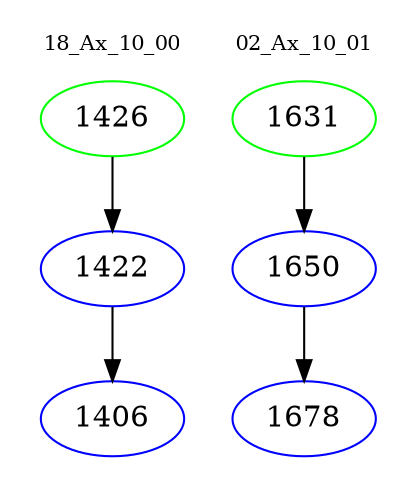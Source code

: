 digraph{
subgraph cluster_0 {
color = white
label = "18_Ax_10_00";
fontsize=10;
T0_1426 [label="1426", color="green"]
T0_1426 -> T0_1422 [color="black"]
T0_1422 [label="1422", color="blue"]
T0_1422 -> T0_1406 [color="black"]
T0_1406 [label="1406", color="blue"]
}
subgraph cluster_1 {
color = white
label = "02_Ax_10_01";
fontsize=10;
T1_1631 [label="1631", color="green"]
T1_1631 -> T1_1650 [color="black"]
T1_1650 [label="1650", color="blue"]
T1_1650 -> T1_1678 [color="black"]
T1_1678 [label="1678", color="blue"]
}
}
